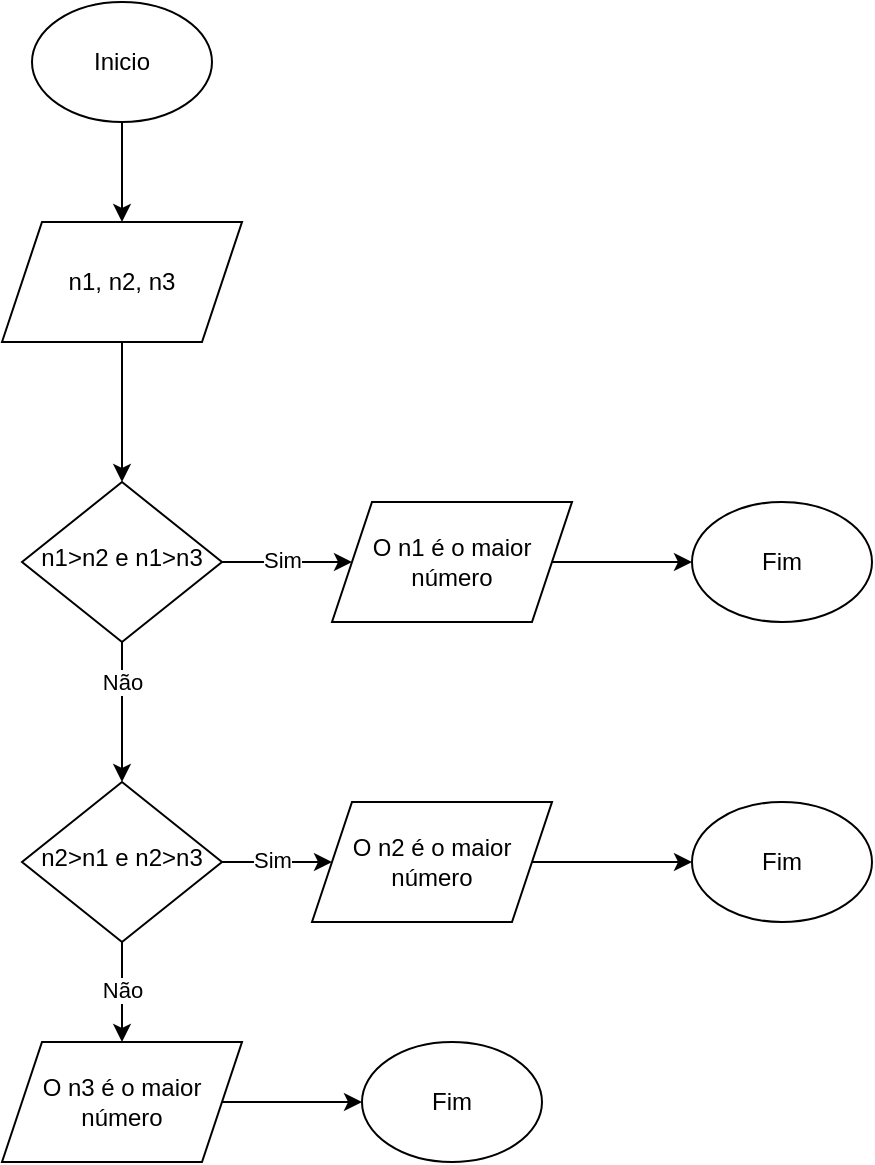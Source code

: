 <mxfile version="21.6.8" type="github">
  <diagram id="C5RBs43oDa-KdzZeNtuy" name="Page-1">
    <mxGraphModel dx="839" dy="485" grid="1" gridSize="10" guides="1" tooltips="1" connect="1" arrows="1" fold="1" page="1" pageScale="1" pageWidth="827" pageHeight="1169" math="0" shadow="0">
      <root>
        <mxCell id="WIyWlLk6GJQsqaUBKTNV-0" />
        <mxCell id="WIyWlLk6GJQsqaUBKTNV-1" parent="WIyWlLk6GJQsqaUBKTNV-0" />
        <mxCell id="OdCEJefWjtIB7EQgrjxX-5" value="" style="edgeStyle=orthogonalEdgeStyle;rounded=0;orthogonalLoop=1;jettySize=auto;html=1;" edge="1" parent="WIyWlLk6GJQsqaUBKTNV-1" source="WIyWlLk6GJQsqaUBKTNV-6" target="WIyWlLk6GJQsqaUBKTNV-10">
          <mxGeometry relative="1" as="geometry" />
        </mxCell>
        <mxCell id="OdCEJefWjtIB7EQgrjxX-6" value="Não" style="edgeLabel;html=1;align=center;verticalAlign=middle;resizable=0;points=[];" vertex="1" connectable="0" parent="OdCEJefWjtIB7EQgrjxX-5">
          <mxGeometry x="-0.424" relative="1" as="geometry">
            <mxPoint as="offset" />
          </mxGeometry>
        </mxCell>
        <mxCell id="OdCEJefWjtIB7EQgrjxX-10" value="" style="edgeStyle=orthogonalEdgeStyle;rounded=0;orthogonalLoop=1;jettySize=auto;html=1;" edge="1" parent="WIyWlLk6GJQsqaUBKTNV-1" source="WIyWlLk6GJQsqaUBKTNV-6" target="OdCEJefWjtIB7EQgrjxX-9">
          <mxGeometry relative="1" as="geometry" />
        </mxCell>
        <mxCell id="OdCEJefWjtIB7EQgrjxX-11" value="Sim" style="edgeLabel;html=1;align=center;verticalAlign=middle;resizable=0;points=[];" vertex="1" connectable="0" parent="OdCEJefWjtIB7EQgrjxX-10">
          <mxGeometry x="-0.072" y="1" relative="1" as="geometry">
            <mxPoint as="offset" />
          </mxGeometry>
        </mxCell>
        <mxCell id="WIyWlLk6GJQsqaUBKTNV-6" value="n1&amp;gt;n2 e n1&amp;gt;n3" style="rhombus;whiteSpace=wrap;html=1;shadow=0;fontFamily=Helvetica;fontSize=12;align=center;strokeWidth=1;spacing=6;spacingTop=-4;" parent="WIyWlLk6GJQsqaUBKTNV-1" vertex="1">
          <mxGeometry x="175" y="320" width="100" height="80" as="geometry" />
        </mxCell>
        <mxCell id="OdCEJefWjtIB7EQgrjxX-13" value="" style="edgeStyle=orthogonalEdgeStyle;rounded=0;orthogonalLoop=1;jettySize=auto;html=1;" edge="1" parent="WIyWlLk6GJQsqaUBKTNV-1" source="WIyWlLk6GJQsqaUBKTNV-10" target="OdCEJefWjtIB7EQgrjxX-12">
          <mxGeometry relative="1" as="geometry" />
        </mxCell>
        <mxCell id="OdCEJefWjtIB7EQgrjxX-21" value="Sim" style="edgeLabel;html=1;align=center;verticalAlign=middle;resizable=0;points=[];" vertex="1" connectable="0" parent="OdCEJefWjtIB7EQgrjxX-13">
          <mxGeometry x="-0.085" y="1" relative="1" as="geometry">
            <mxPoint as="offset" />
          </mxGeometry>
        </mxCell>
        <mxCell id="OdCEJefWjtIB7EQgrjxX-20" value="" style="edgeStyle=orthogonalEdgeStyle;rounded=0;orthogonalLoop=1;jettySize=auto;html=1;" edge="1" parent="WIyWlLk6GJQsqaUBKTNV-1" source="WIyWlLk6GJQsqaUBKTNV-10" target="OdCEJefWjtIB7EQgrjxX-15">
          <mxGeometry relative="1" as="geometry" />
        </mxCell>
        <mxCell id="OdCEJefWjtIB7EQgrjxX-22" value="Não" style="edgeLabel;html=1;align=center;verticalAlign=middle;resizable=0;points=[];" vertex="1" connectable="0" parent="OdCEJefWjtIB7EQgrjxX-20">
          <mxGeometry x="-0.06" relative="1" as="geometry">
            <mxPoint as="offset" />
          </mxGeometry>
        </mxCell>
        <mxCell id="WIyWlLk6GJQsqaUBKTNV-10" value="n2&amp;gt;n1 e n2&amp;gt;n3" style="rhombus;whiteSpace=wrap;html=1;shadow=0;fontFamily=Helvetica;fontSize=12;align=center;strokeWidth=1;spacing=6;spacingTop=-4;" parent="WIyWlLk6GJQsqaUBKTNV-1" vertex="1">
          <mxGeometry x="175" y="470" width="100" height="80" as="geometry" />
        </mxCell>
        <mxCell id="OdCEJefWjtIB7EQgrjxX-3" value="" style="edgeStyle=orthogonalEdgeStyle;rounded=0;orthogonalLoop=1;jettySize=auto;html=1;" edge="1" parent="WIyWlLk6GJQsqaUBKTNV-1" source="OdCEJefWjtIB7EQgrjxX-0" target="OdCEJefWjtIB7EQgrjxX-1">
          <mxGeometry relative="1" as="geometry" />
        </mxCell>
        <mxCell id="OdCEJefWjtIB7EQgrjxX-0" value="Inicio" style="ellipse;whiteSpace=wrap;html=1;" vertex="1" parent="WIyWlLk6GJQsqaUBKTNV-1">
          <mxGeometry x="180" y="80" width="90" height="60" as="geometry" />
        </mxCell>
        <mxCell id="OdCEJefWjtIB7EQgrjxX-4" value="" style="edgeStyle=orthogonalEdgeStyle;rounded=0;orthogonalLoop=1;jettySize=auto;html=1;" edge="1" parent="WIyWlLk6GJQsqaUBKTNV-1" source="OdCEJefWjtIB7EQgrjxX-1" target="WIyWlLk6GJQsqaUBKTNV-6">
          <mxGeometry relative="1" as="geometry" />
        </mxCell>
        <mxCell id="OdCEJefWjtIB7EQgrjxX-1" value="n1, n2, n3" style="shape=parallelogram;perimeter=parallelogramPerimeter;whiteSpace=wrap;html=1;fixedSize=1;" vertex="1" parent="WIyWlLk6GJQsqaUBKTNV-1">
          <mxGeometry x="165" y="190" width="120" height="60" as="geometry" />
        </mxCell>
        <mxCell id="OdCEJefWjtIB7EQgrjxX-25" value="" style="edgeStyle=orthogonalEdgeStyle;rounded=0;orthogonalLoop=1;jettySize=auto;html=1;" edge="1" parent="WIyWlLk6GJQsqaUBKTNV-1" source="OdCEJefWjtIB7EQgrjxX-9" target="OdCEJefWjtIB7EQgrjxX-17">
          <mxGeometry relative="1" as="geometry" />
        </mxCell>
        <mxCell id="OdCEJefWjtIB7EQgrjxX-9" value="O n1 é o maior número" style="shape=parallelogram;perimeter=parallelogramPerimeter;whiteSpace=wrap;html=1;fixedSize=1;" vertex="1" parent="WIyWlLk6GJQsqaUBKTNV-1">
          <mxGeometry x="330" y="330" width="120" height="60" as="geometry" />
        </mxCell>
        <mxCell id="OdCEJefWjtIB7EQgrjxX-24" value="" style="edgeStyle=orthogonalEdgeStyle;rounded=0;orthogonalLoop=1;jettySize=auto;html=1;" edge="1" parent="WIyWlLk6GJQsqaUBKTNV-1" source="OdCEJefWjtIB7EQgrjxX-12" target="OdCEJefWjtIB7EQgrjxX-18">
          <mxGeometry relative="1" as="geometry" />
        </mxCell>
        <mxCell id="OdCEJefWjtIB7EQgrjxX-12" value="O n2 é o maior número" style="shape=parallelogram;perimeter=parallelogramPerimeter;whiteSpace=wrap;html=1;fixedSize=1;" vertex="1" parent="WIyWlLk6GJQsqaUBKTNV-1">
          <mxGeometry x="320" y="480" width="120" height="60" as="geometry" />
        </mxCell>
        <mxCell id="OdCEJefWjtIB7EQgrjxX-23" value="" style="edgeStyle=orthogonalEdgeStyle;rounded=0;orthogonalLoop=1;jettySize=auto;html=1;" edge="1" parent="WIyWlLk6GJQsqaUBKTNV-1" source="OdCEJefWjtIB7EQgrjxX-15" target="OdCEJefWjtIB7EQgrjxX-19">
          <mxGeometry relative="1" as="geometry" />
        </mxCell>
        <mxCell id="OdCEJefWjtIB7EQgrjxX-15" value="O n3 é o maior número" style="shape=parallelogram;perimeter=parallelogramPerimeter;whiteSpace=wrap;html=1;fixedSize=1;" vertex="1" parent="WIyWlLk6GJQsqaUBKTNV-1">
          <mxGeometry x="165" y="600" width="120" height="60" as="geometry" />
        </mxCell>
        <mxCell id="OdCEJefWjtIB7EQgrjxX-17" value="Fim" style="ellipse;whiteSpace=wrap;html=1;" vertex="1" parent="WIyWlLk6GJQsqaUBKTNV-1">
          <mxGeometry x="510" y="330" width="90" height="60" as="geometry" />
        </mxCell>
        <mxCell id="OdCEJefWjtIB7EQgrjxX-18" value="Fim" style="ellipse;whiteSpace=wrap;html=1;" vertex="1" parent="WIyWlLk6GJQsqaUBKTNV-1">
          <mxGeometry x="510" y="480" width="90" height="60" as="geometry" />
        </mxCell>
        <mxCell id="OdCEJefWjtIB7EQgrjxX-19" value="Fim" style="ellipse;whiteSpace=wrap;html=1;" vertex="1" parent="WIyWlLk6GJQsqaUBKTNV-1">
          <mxGeometry x="345" y="600" width="90" height="60" as="geometry" />
        </mxCell>
      </root>
    </mxGraphModel>
  </diagram>
</mxfile>

